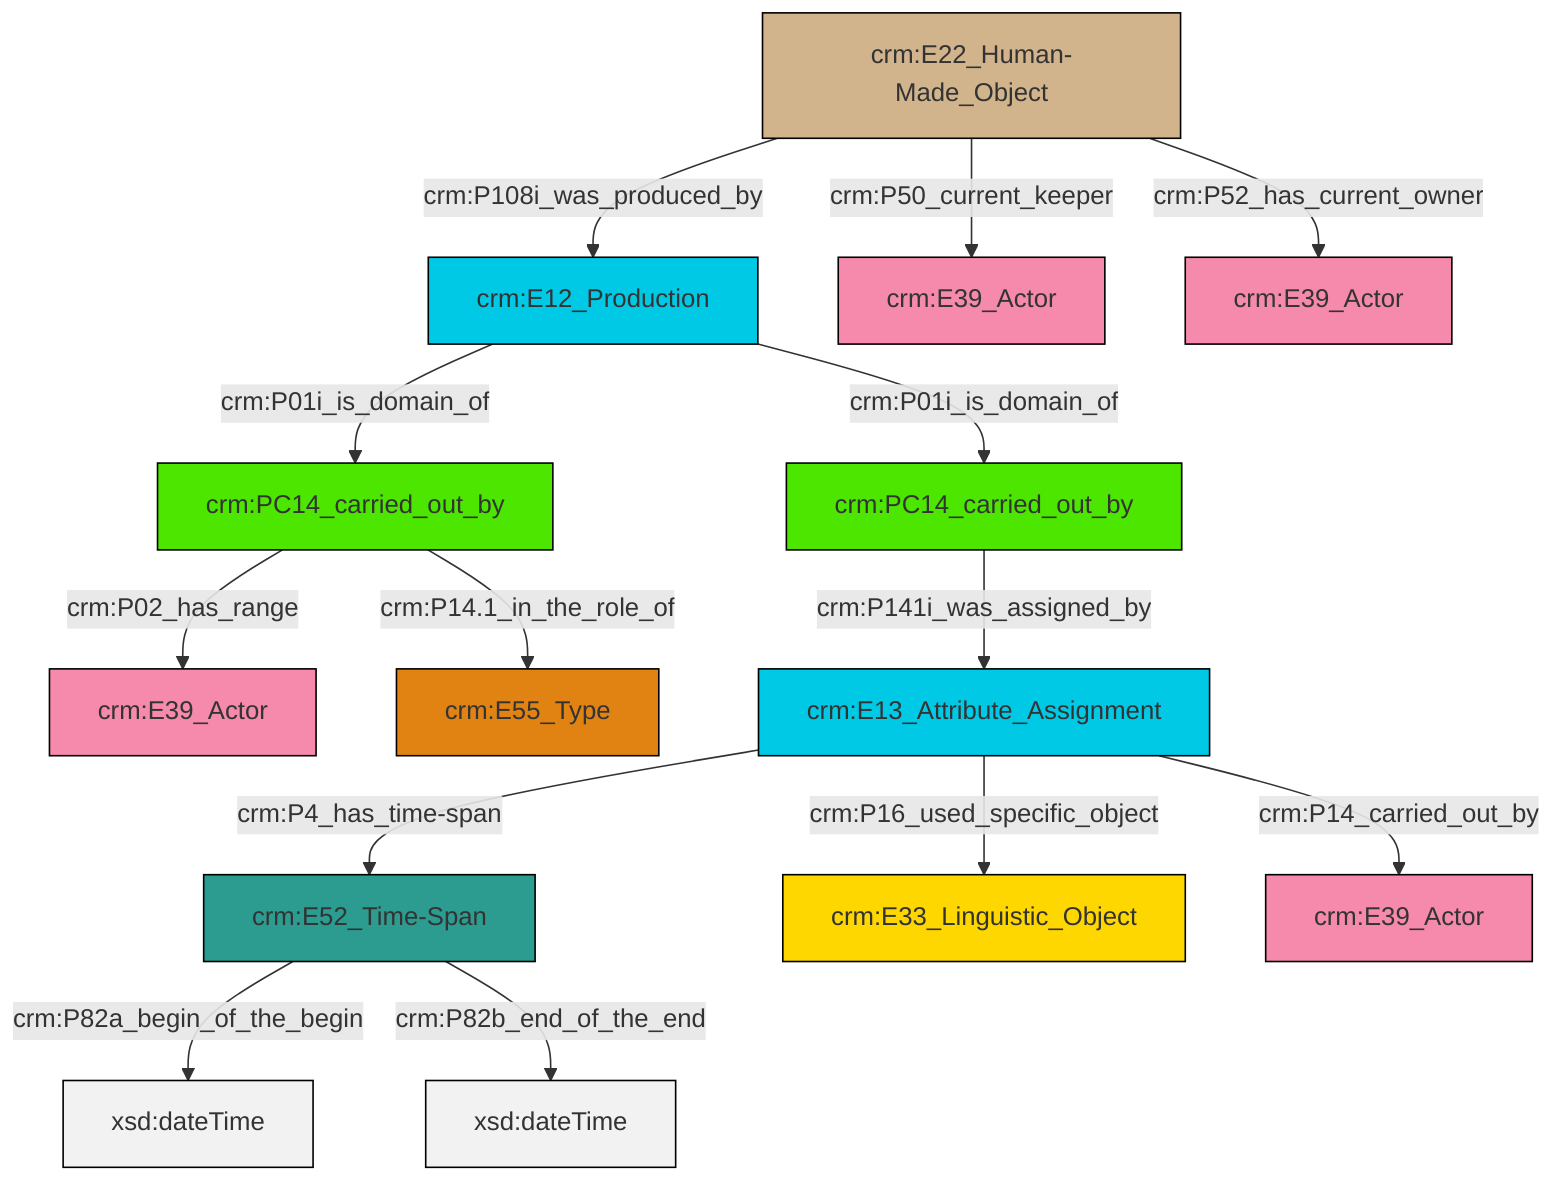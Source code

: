 graph TD
classDef Literal fill:#f2f2f2,stroke:#000000;
classDef CRM_Entity fill:#FFFFFF,stroke:#000000;
classDef Temporal_Entity fill:#00C9E6, stroke:#000000;
classDef Type fill:#E18312, stroke:#000000;
classDef Time-Span fill:#2C9C91, stroke:#000000;
classDef Appellation fill:#FFEB7F, stroke:#000000;
classDef Place fill:#008836, stroke:#000000;
classDef Persistent_Item fill:#B266B2, stroke:#000000;
classDef Conceptual_Object fill:#FFD700, stroke:#000000;
classDef Physical_Thing fill:#D2B48C, stroke:#000000;
classDef Actor fill:#f58aad, stroke:#000000;
classDef PC_Classes fill:#4ce600, stroke:#000000;
classDef Multi fill:#cccccc,stroke:#000000;

0["crm:PC14_carried_out_by"]:::PC_Classes -->|crm:P02_has_range| 1["crm:E39_Actor"]:::Actor
2["crm:PC14_carried_out_by"]:::PC_Classes -->|crm:P141i_was_assigned_by| 3["crm:E13_Attribute_Assignment"]:::Temporal_Entity
8["crm:E22_Human-Made_Object"]:::Physical_Thing -->|crm:P108i_was_produced_by| 4["crm:E12_Production"]:::Temporal_Entity
4["crm:E12_Production"]:::Temporal_Entity -->|crm:P01i_is_domain_of| 0["crm:PC14_carried_out_by"]:::PC_Classes
8["crm:E22_Human-Made_Object"]:::Physical_Thing -->|crm:P50_current_keeper| 14["crm:E39_Actor"]:::Actor
15["crm:E52_Time-Span"]:::Time-Span -->|crm:P82a_begin_of_the_begin| 16[xsd:dateTime]:::Literal
0["crm:PC14_carried_out_by"]:::PC_Classes -->|crm:P14.1_in_the_role_of| 17["crm:E55_Type"]:::Type
4["crm:E12_Production"]:::Temporal_Entity -->|crm:P01i_is_domain_of| 2["crm:PC14_carried_out_by"]:::PC_Classes
15["crm:E52_Time-Span"]:::Time-Span -->|crm:P82b_end_of_the_end| 20[xsd:dateTime]:::Literal
8["crm:E22_Human-Made_Object"]:::Physical_Thing -->|crm:P52_has_current_owner| 18["crm:E39_Actor"]:::Actor
3["crm:E13_Attribute_Assignment"]:::Temporal_Entity -->|crm:P4_has_time-span| 15["crm:E52_Time-Span"]:::Time-Span
3["crm:E13_Attribute_Assignment"]:::Temporal_Entity -->|crm:P16_used_specific_object| 10["crm:E33_Linguistic_Object"]:::Conceptual_Object
3["crm:E13_Attribute_Assignment"]:::Temporal_Entity -->|crm:P14_carried_out_by| 6["crm:E39_Actor"]:::Actor